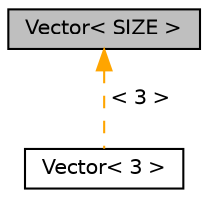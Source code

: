 digraph "Vector&lt; SIZE &gt;"
{
 // LATEX_PDF_SIZE
  edge [fontname="Helvetica",fontsize="10",labelfontname="Helvetica",labelfontsize="10"];
  node [fontname="Helvetica",fontsize="10",shape=record];
  Node1 [label="Vector\< SIZE \>",height=0.2,width=0.4,color="black", fillcolor="grey75", style="filled", fontcolor="black",tooltip="Modeluje pojęcie Wektora/Punktu w przestrzeni n-wymiarowej."];
  Node1 -> Node2 [dir="back",color="orange",fontsize="10",style="dashed",label=" \< 3 \>" ,fontname="Helvetica"];
  Node2 [label="Vector\< 3 \>",height=0.2,width=0.4,color="black", fillcolor="white", style="filled",URL="$class_vector.html",tooltip=" "];
}
